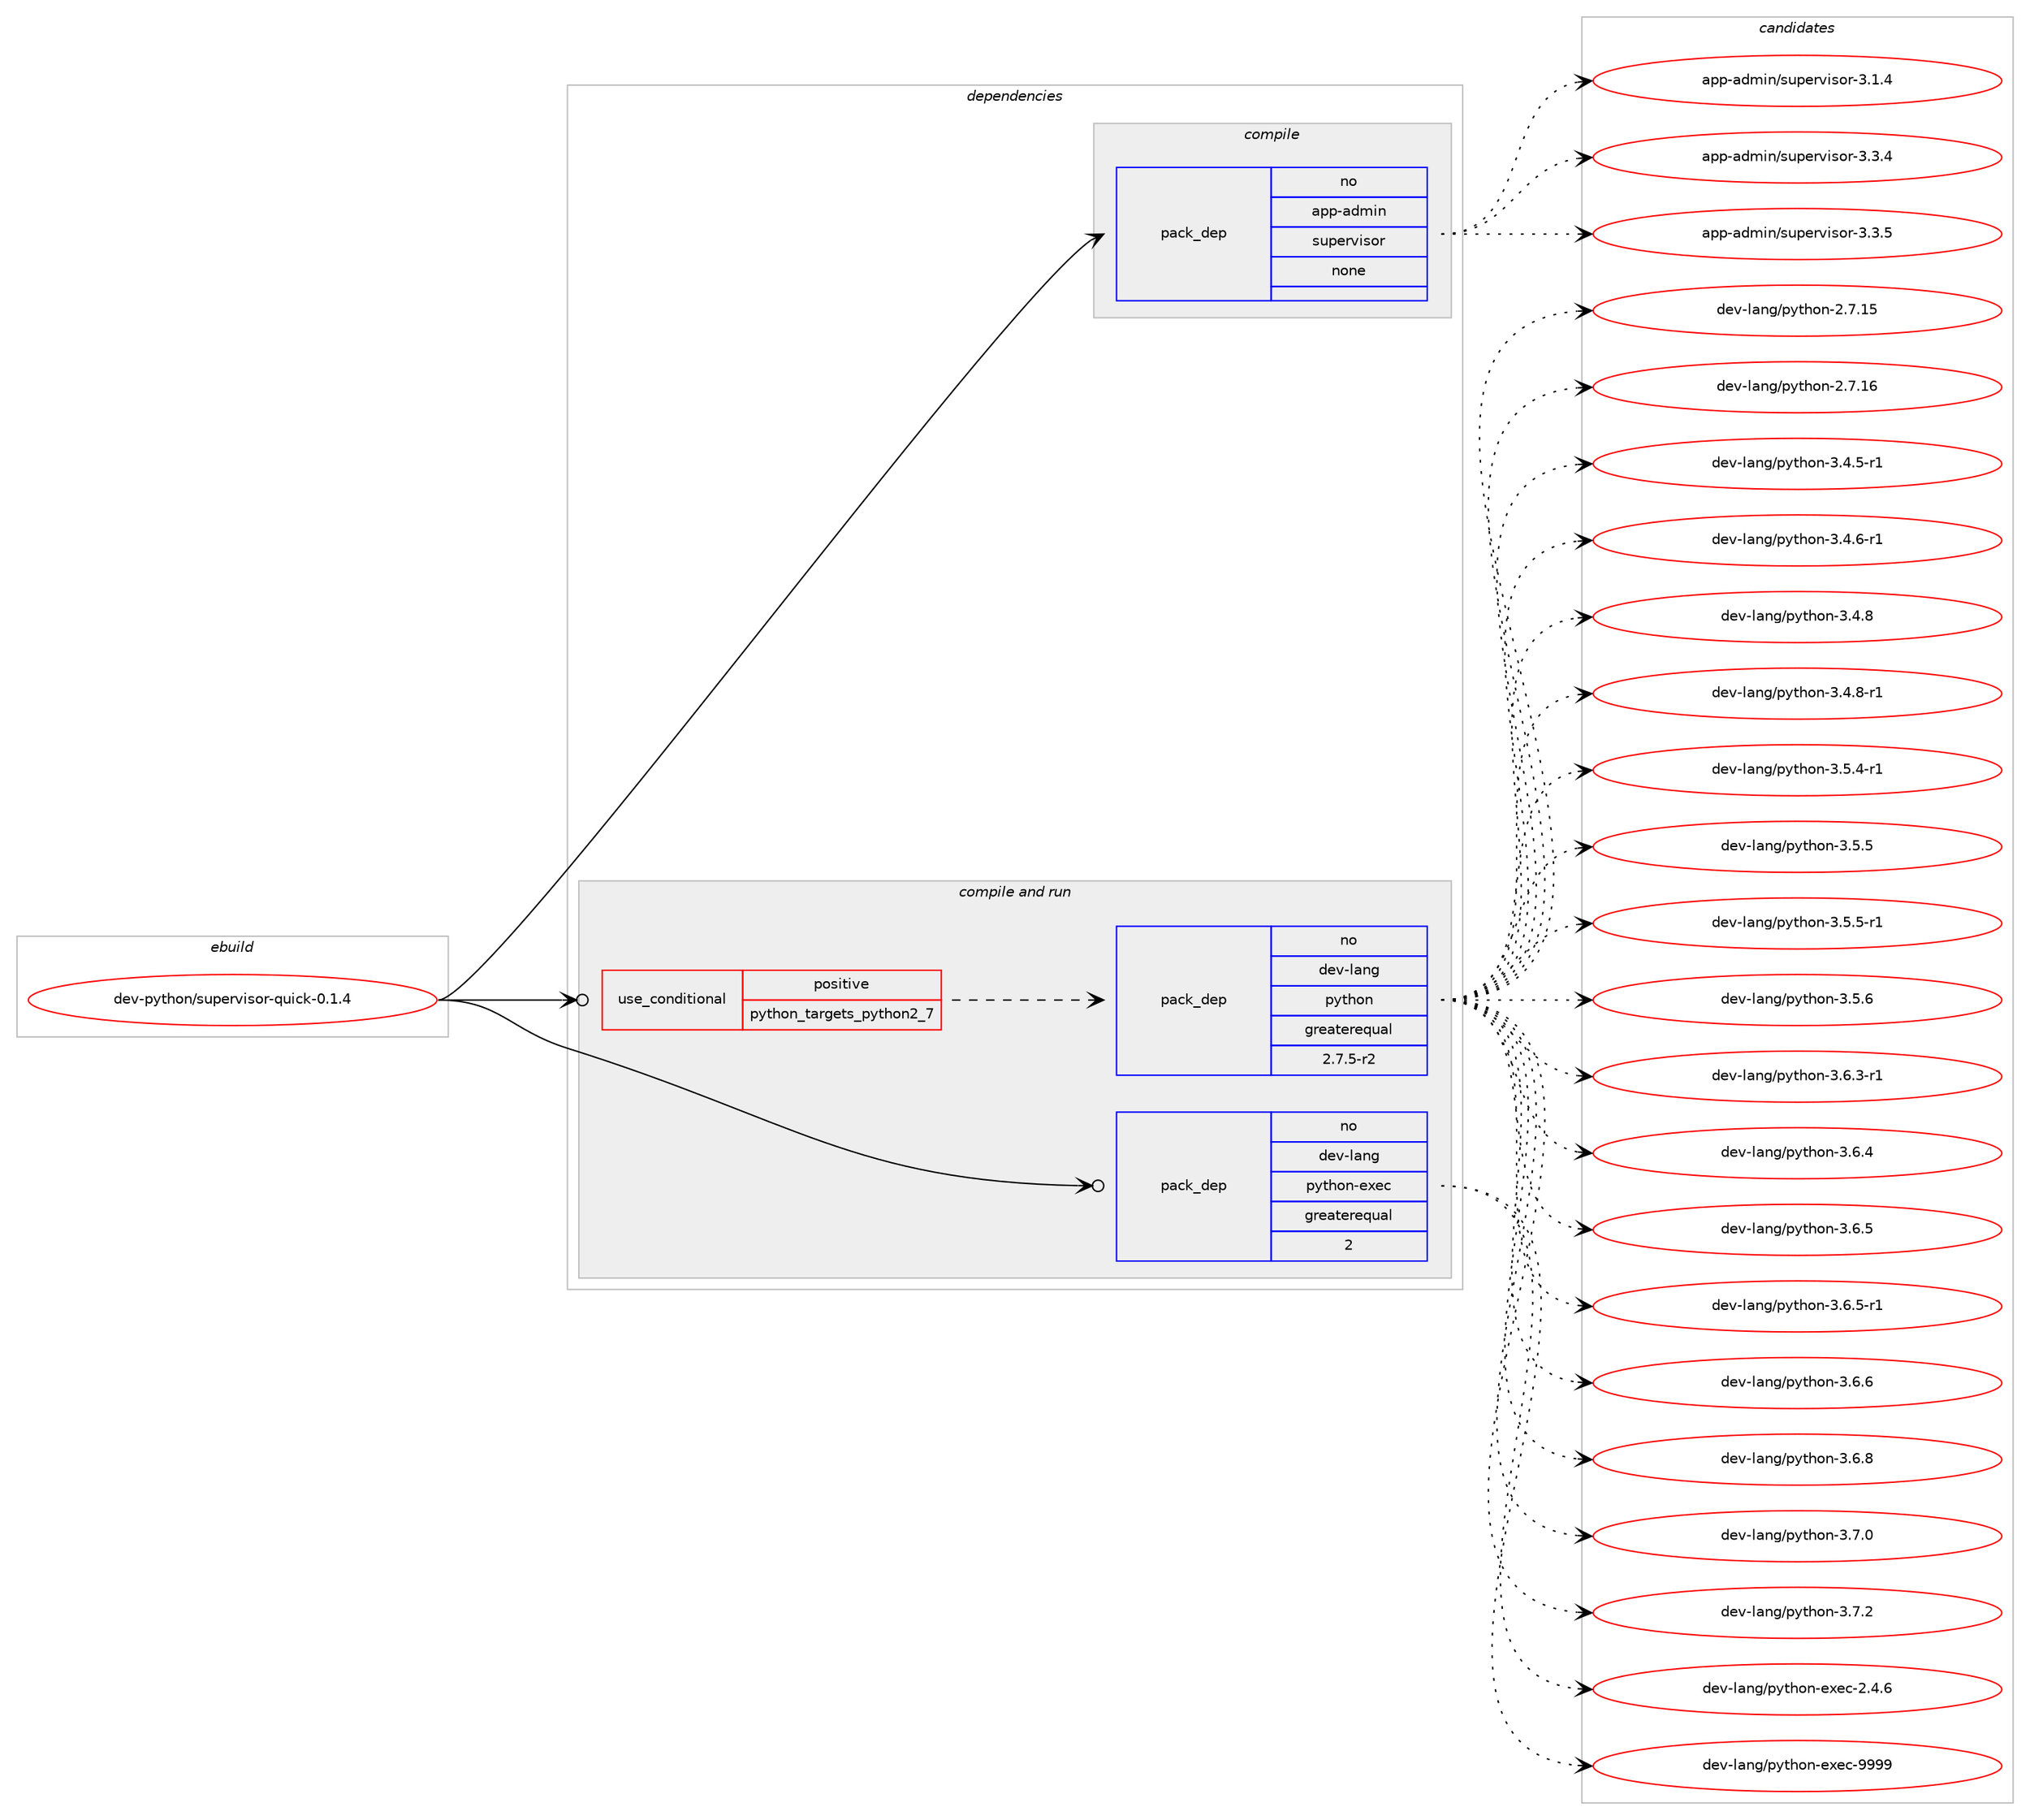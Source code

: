 digraph prolog {

# *************
# Graph options
# *************

newrank=true;
concentrate=true;
compound=true;
graph [rankdir=LR,fontname=Helvetica,fontsize=10,ranksep=1.5];#, ranksep=2.5, nodesep=0.2];
edge  [arrowhead=vee];
node  [fontname=Helvetica,fontsize=10];

# **********
# The ebuild
# **********

subgraph cluster_leftcol {
color=gray;
rank=same;
label=<<i>ebuild</i>>;
id [label="dev-python/supervisor-quick-0.1.4", color=red, width=4, href="../dev-python/supervisor-quick-0.1.4.svg"];
}

# ****************
# The dependencies
# ****************

subgraph cluster_midcol {
color=gray;
label=<<i>dependencies</i>>;
subgraph cluster_compile {
fillcolor="#eeeeee";
style=filled;
label=<<i>compile</i>>;
subgraph pack1034816 {
dependency1443585 [label=<<TABLE BORDER="0" CELLBORDER="1" CELLSPACING="0" CELLPADDING="4" WIDTH="220"><TR><TD ROWSPAN="6" CELLPADDING="30">pack_dep</TD></TR><TR><TD WIDTH="110">no</TD></TR><TR><TD>app-admin</TD></TR><TR><TD>supervisor</TD></TR><TR><TD>none</TD></TR><TR><TD></TD></TR></TABLE>>, shape=none, color=blue];
}
id:e -> dependency1443585:w [weight=20,style="solid",arrowhead="vee"];
}
subgraph cluster_compileandrun {
fillcolor="#eeeeee";
style=filled;
label=<<i>compile and run</i>>;
subgraph cond385406 {
dependency1443586 [label=<<TABLE BORDER="0" CELLBORDER="1" CELLSPACING="0" CELLPADDING="4"><TR><TD ROWSPAN="3" CELLPADDING="10">use_conditional</TD></TR><TR><TD>positive</TD></TR><TR><TD>python_targets_python2_7</TD></TR></TABLE>>, shape=none, color=red];
subgraph pack1034817 {
dependency1443587 [label=<<TABLE BORDER="0" CELLBORDER="1" CELLSPACING="0" CELLPADDING="4" WIDTH="220"><TR><TD ROWSPAN="6" CELLPADDING="30">pack_dep</TD></TR><TR><TD WIDTH="110">no</TD></TR><TR><TD>dev-lang</TD></TR><TR><TD>python</TD></TR><TR><TD>greaterequal</TD></TR><TR><TD>2.7.5-r2</TD></TR></TABLE>>, shape=none, color=blue];
}
dependency1443586:e -> dependency1443587:w [weight=20,style="dashed",arrowhead="vee"];
}
id:e -> dependency1443586:w [weight=20,style="solid",arrowhead="odotvee"];
subgraph pack1034818 {
dependency1443588 [label=<<TABLE BORDER="0" CELLBORDER="1" CELLSPACING="0" CELLPADDING="4" WIDTH="220"><TR><TD ROWSPAN="6" CELLPADDING="30">pack_dep</TD></TR><TR><TD WIDTH="110">no</TD></TR><TR><TD>dev-lang</TD></TR><TR><TD>python-exec</TD></TR><TR><TD>greaterequal</TD></TR><TR><TD>2</TD></TR></TABLE>>, shape=none, color=blue];
}
id:e -> dependency1443588:w [weight=20,style="solid",arrowhead="odotvee"];
}
subgraph cluster_run {
fillcolor="#eeeeee";
style=filled;
label=<<i>run</i>>;
}
}

# **************
# The candidates
# **************

subgraph cluster_choices {
rank=same;
color=gray;
label=<<i>candidates</i>>;

subgraph choice1034816 {
color=black;
nodesep=1;
choice97112112459710010910511047115117112101114118105115111114455146494652 [label="app-admin/supervisor-3.1.4", color=red, width=4,href="../app-admin/supervisor-3.1.4.svg"];
choice97112112459710010910511047115117112101114118105115111114455146514652 [label="app-admin/supervisor-3.3.4", color=red, width=4,href="../app-admin/supervisor-3.3.4.svg"];
choice97112112459710010910511047115117112101114118105115111114455146514653 [label="app-admin/supervisor-3.3.5", color=red, width=4,href="../app-admin/supervisor-3.3.5.svg"];
dependency1443585:e -> choice97112112459710010910511047115117112101114118105115111114455146494652:w [style=dotted,weight="100"];
dependency1443585:e -> choice97112112459710010910511047115117112101114118105115111114455146514652:w [style=dotted,weight="100"];
dependency1443585:e -> choice97112112459710010910511047115117112101114118105115111114455146514653:w [style=dotted,weight="100"];
}
subgraph choice1034817 {
color=black;
nodesep=1;
choice10010111845108971101034711212111610411111045504655464953 [label="dev-lang/python-2.7.15", color=red, width=4,href="../dev-lang/python-2.7.15.svg"];
choice10010111845108971101034711212111610411111045504655464954 [label="dev-lang/python-2.7.16", color=red, width=4,href="../dev-lang/python-2.7.16.svg"];
choice1001011184510897110103471121211161041111104551465246534511449 [label="dev-lang/python-3.4.5-r1", color=red, width=4,href="../dev-lang/python-3.4.5-r1.svg"];
choice1001011184510897110103471121211161041111104551465246544511449 [label="dev-lang/python-3.4.6-r1", color=red, width=4,href="../dev-lang/python-3.4.6-r1.svg"];
choice100101118451089711010347112121116104111110455146524656 [label="dev-lang/python-3.4.8", color=red, width=4,href="../dev-lang/python-3.4.8.svg"];
choice1001011184510897110103471121211161041111104551465246564511449 [label="dev-lang/python-3.4.8-r1", color=red, width=4,href="../dev-lang/python-3.4.8-r1.svg"];
choice1001011184510897110103471121211161041111104551465346524511449 [label="dev-lang/python-3.5.4-r1", color=red, width=4,href="../dev-lang/python-3.5.4-r1.svg"];
choice100101118451089711010347112121116104111110455146534653 [label="dev-lang/python-3.5.5", color=red, width=4,href="../dev-lang/python-3.5.5.svg"];
choice1001011184510897110103471121211161041111104551465346534511449 [label="dev-lang/python-3.5.5-r1", color=red, width=4,href="../dev-lang/python-3.5.5-r1.svg"];
choice100101118451089711010347112121116104111110455146534654 [label="dev-lang/python-3.5.6", color=red, width=4,href="../dev-lang/python-3.5.6.svg"];
choice1001011184510897110103471121211161041111104551465446514511449 [label="dev-lang/python-3.6.3-r1", color=red, width=4,href="../dev-lang/python-3.6.3-r1.svg"];
choice100101118451089711010347112121116104111110455146544652 [label="dev-lang/python-3.6.4", color=red, width=4,href="../dev-lang/python-3.6.4.svg"];
choice100101118451089711010347112121116104111110455146544653 [label="dev-lang/python-3.6.5", color=red, width=4,href="../dev-lang/python-3.6.5.svg"];
choice1001011184510897110103471121211161041111104551465446534511449 [label="dev-lang/python-3.6.5-r1", color=red, width=4,href="../dev-lang/python-3.6.5-r1.svg"];
choice100101118451089711010347112121116104111110455146544654 [label="dev-lang/python-3.6.6", color=red, width=4,href="../dev-lang/python-3.6.6.svg"];
choice100101118451089711010347112121116104111110455146544656 [label="dev-lang/python-3.6.8", color=red, width=4,href="../dev-lang/python-3.6.8.svg"];
choice100101118451089711010347112121116104111110455146554648 [label="dev-lang/python-3.7.0", color=red, width=4,href="../dev-lang/python-3.7.0.svg"];
choice100101118451089711010347112121116104111110455146554650 [label="dev-lang/python-3.7.2", color=red, width=4,href="../dev-lang/python-3.7.2.svg"];
dependency1443587:e -> choice10010111845108971101034711212111610411111045504655464953:w [style=dotted,weight="100"];
dependency1443587:e -> choice10010111845108971101034711212111610411111045504655464954:w [style=dotted,weight="100"];
dependency1443587:e -> choice1001011184510897110103471121211161041111104551465246534511449:w [style=dotted,weight="100"];
dependency1443587:e -> choice1001011184510897110103471121211161041111104551465246544511449:w [style=dotted,weight="100"];
dependency1443587:e -> choice100101118451089711010347112121116104111110455146524656:w [style=dotted,weight="100"];
dependency1443587:e -> choice1001011184510897110103471121211161041111104551465246564511449:w [style=dotted,weight="100"];
dependency1443587:e -> choice1001011184510897110103471121211161041111104551465346524511449:w [style=dotted,weight="100"];
dependency1443587:e -> choice100101118451089711010347112121116104111110455146534653:w [style=dotted,weight="100"];
dependency1443587:e -> choice1001011184510897110103471121211161041111104551465346534511449:w [style=dotted,weight="100"];
dependency1443587:e -> choice100101118451089711010347112121116104111110455146534654:w [style=dotted,weight="100"];
dependency1443587:e -> choice1001011184510897110103471121211161041111104551465446514511449:w [style=dotted,weight="100"];
dependency1443587:e -> choice100101118451089711010347112121116104111110455146544652:w [style=dotted,weight="100"];
dependency1443587:e -> choice100101118451089711010347112121116104111110455146544653:w [style=dotted,weight="100"];
dependency1443587:e -> choice1001011184510897110103471121211161041111104551465446534511449:w [style=dotted,weight="100"];
dependency1443587:e -> choice100101118451089711010347112121116104111110455146544654:w [style=dotted,weight="100"];
dependency1443587:e -> choice100101118451089711010347112121116104111110455146544656:w [style=dotted,weight="100"];
dependency1443587:e -> choice100101118451089711010347112121116104111110455146554648:w [style=dotted,weight="100"];
dependency1443587:e -> choice100101118451089711010347112121116104111110455146554650:w [style=dotted,weight="100"];
}
subgraph choice1034818 {
color=black;
nodesep=1;
choice1001011184510897110103471121211161041111104510112010199455046524654 [label="dev-lang/python-exec-2.4.6", color=red, width=4,href="../dev-lang/python-exec-2.4.6.svg"];
choice10010111845108971101034711212111610411111045101120101994557575757 [label="dev-lang/python-exec-9999", color=red, width=4,href="../dev-lang/python-exec-9999.svg"];
dependency1443588:e -> choice1001011184510897110103471121211161041111104510112010199455046524654:w [style=dotted,weight="100"];
dependency1443588:e -> choice10010111845108971101034711212111610411111045101120101994557575757:w [style=dotted,weight="100"];
}
}

}
